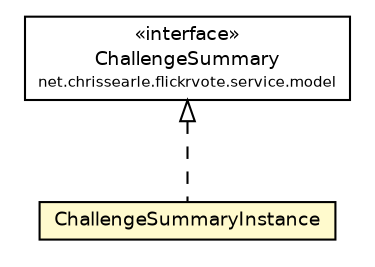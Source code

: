 #!/usr/local/bin/dot
#
# Class diagram 
# Generated by UmlGraph version 4.6 (http://www.spinellis.gr/sw/umlgraph)
#

digraph G {
	edge [fontname="Helvetica",fontsize=10,labelfontname="Helvetica",labelfontsize=10];
	node [fontname="Helvetica",fontsize=10,shape=plaintext];
	// net.chrissearle.flickrvote.service.model.ChallengeSummary
	c6466 [label=<<table border="0" cellborder="1" cellspacing="0" cellpadding="2" port="p" href="../ChallengeSummary.html">
		<tr><td><table border="0" cellspacing="0" cellpadding="1">
			<tr><td> &laquo;interface&raquo; </td></tr>
			<tr><td> ChallengeSummary </td></tr>
			<tr><td><font point-size="7.0"> net.chrissearle.flickrvote.service.model </font></td></tr>
		</table></td></tr>
		</table>>, fontname="Helvetica", fontcolor="black", fontsize=9.0];
	// net.chrissearle.flickrvote.service.model.impl.ChallengeSummaryInstance
	c6470 [label=<<table border="0" cellborder="1" cellspacing="0" cellpadding="2" port="p" bgcolor="lemonChiffon" href="./ChallengeSummaryInstance.html">
		<tr><td><table border="0" cellspacing="0" cellpadding="1">
			<tr><td> ChallengeSummaryInstance </td></tr>
		</table></td></tr>
		</table>>, fontname="Helvetica", fontcolor="black", fontsize=9.0];
	//net.chrissearle.flickrvote.service.model.impl.ChallengeSummaryInstance implements net.chrissearle.flickrvote.service.model.ChallengeSummary
	c6466:p -> c6470:p [dir=back,arrowtail=empty,style=dashed];
}

